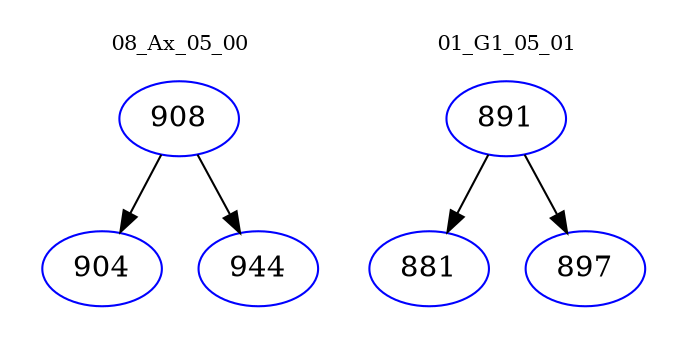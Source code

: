 digraph{
subgraph cluster_0 {
color = white
label = "08_Ax_05_00";
fontsize=10;
T0_908 [label="908", color="blue"]
T0_908 -> T0_904 [color="black"]
T0_904 [label="904", color="blue"]
T0_908 -> T0_944 [color="black"]
T0_944 [label="944", color="blue"]
}
subgraph cluster_1 {
color = white
label = "01_G1_05_01";
fontsize=10;
T1_891 [label="891", color="blue"]
T1_891 -> T1_881 [color="black"]
T1_881 [label="881", color="blue"]
T1_891 -> T1_897 [color="black"]
T1_897 [label="897", color="blue"]
}
}
